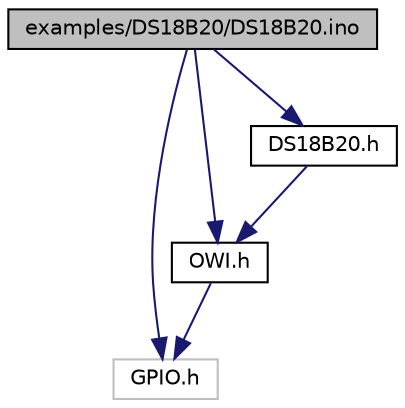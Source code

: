 digraph "examples/DS18B20/DS18B20.ino"
{
  edge [fontname="Helvetica",fontsize="10",labelfontname="Helvetica",labelfontsize="10"];
  node [fontname="Helvetica",fontsize="10",shape=record];
  Node1 [label="examples/DS18B20/DS18B20.ino",height=0.2,width=0.4,color="black", fillcolor="grey75", style="filled", fontcolor="black"];
  Node1 -> Node2 [color="midnightblue",fontsize="10",style="solid",fontname="Helvetica"];
  Node2 [label="GPIO.h",height=0.2,width=0.4,color="grey75", fillcolor="white", style="filled"];
  Node1 -> Node3 [color="midnightblue",fontsize="10",style="solid",fontname="Helvetica"];
  Node3 [label="OWI.h",height=0.2,width=0.4,color="black", fillcolor="white", style="filled",URL="$d5/d27/OWI_8h.html"];
  Node3 -> Node2 [color="midnightblue",fontsize="10",style="solid",fontname="Helvetica"];
  Node1 -> Node4 [color="midnightblue",fontsize="10",style="solid",fontname="Helvetica"];
  Node4 [label="DS18B20.h",height=0.2,width=0.4,color="black", fillcolor="white", style="filled",URL="$d4/d9d/DS18B20_8h.html"];
  Node4 -> Node3 [color="midnightblue",fontsize="10",style="solid",fontname="Helvetica"];
}
